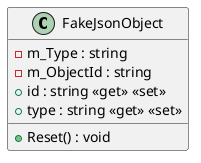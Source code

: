 @startuml
class FakeJsonObject {
    - m_Type : string
    - m_ObjectId : string
    + id : string <<get>> <<set>>
    + type : string <<get>> <<set>>
    + Reset() : void
}
@enduml
